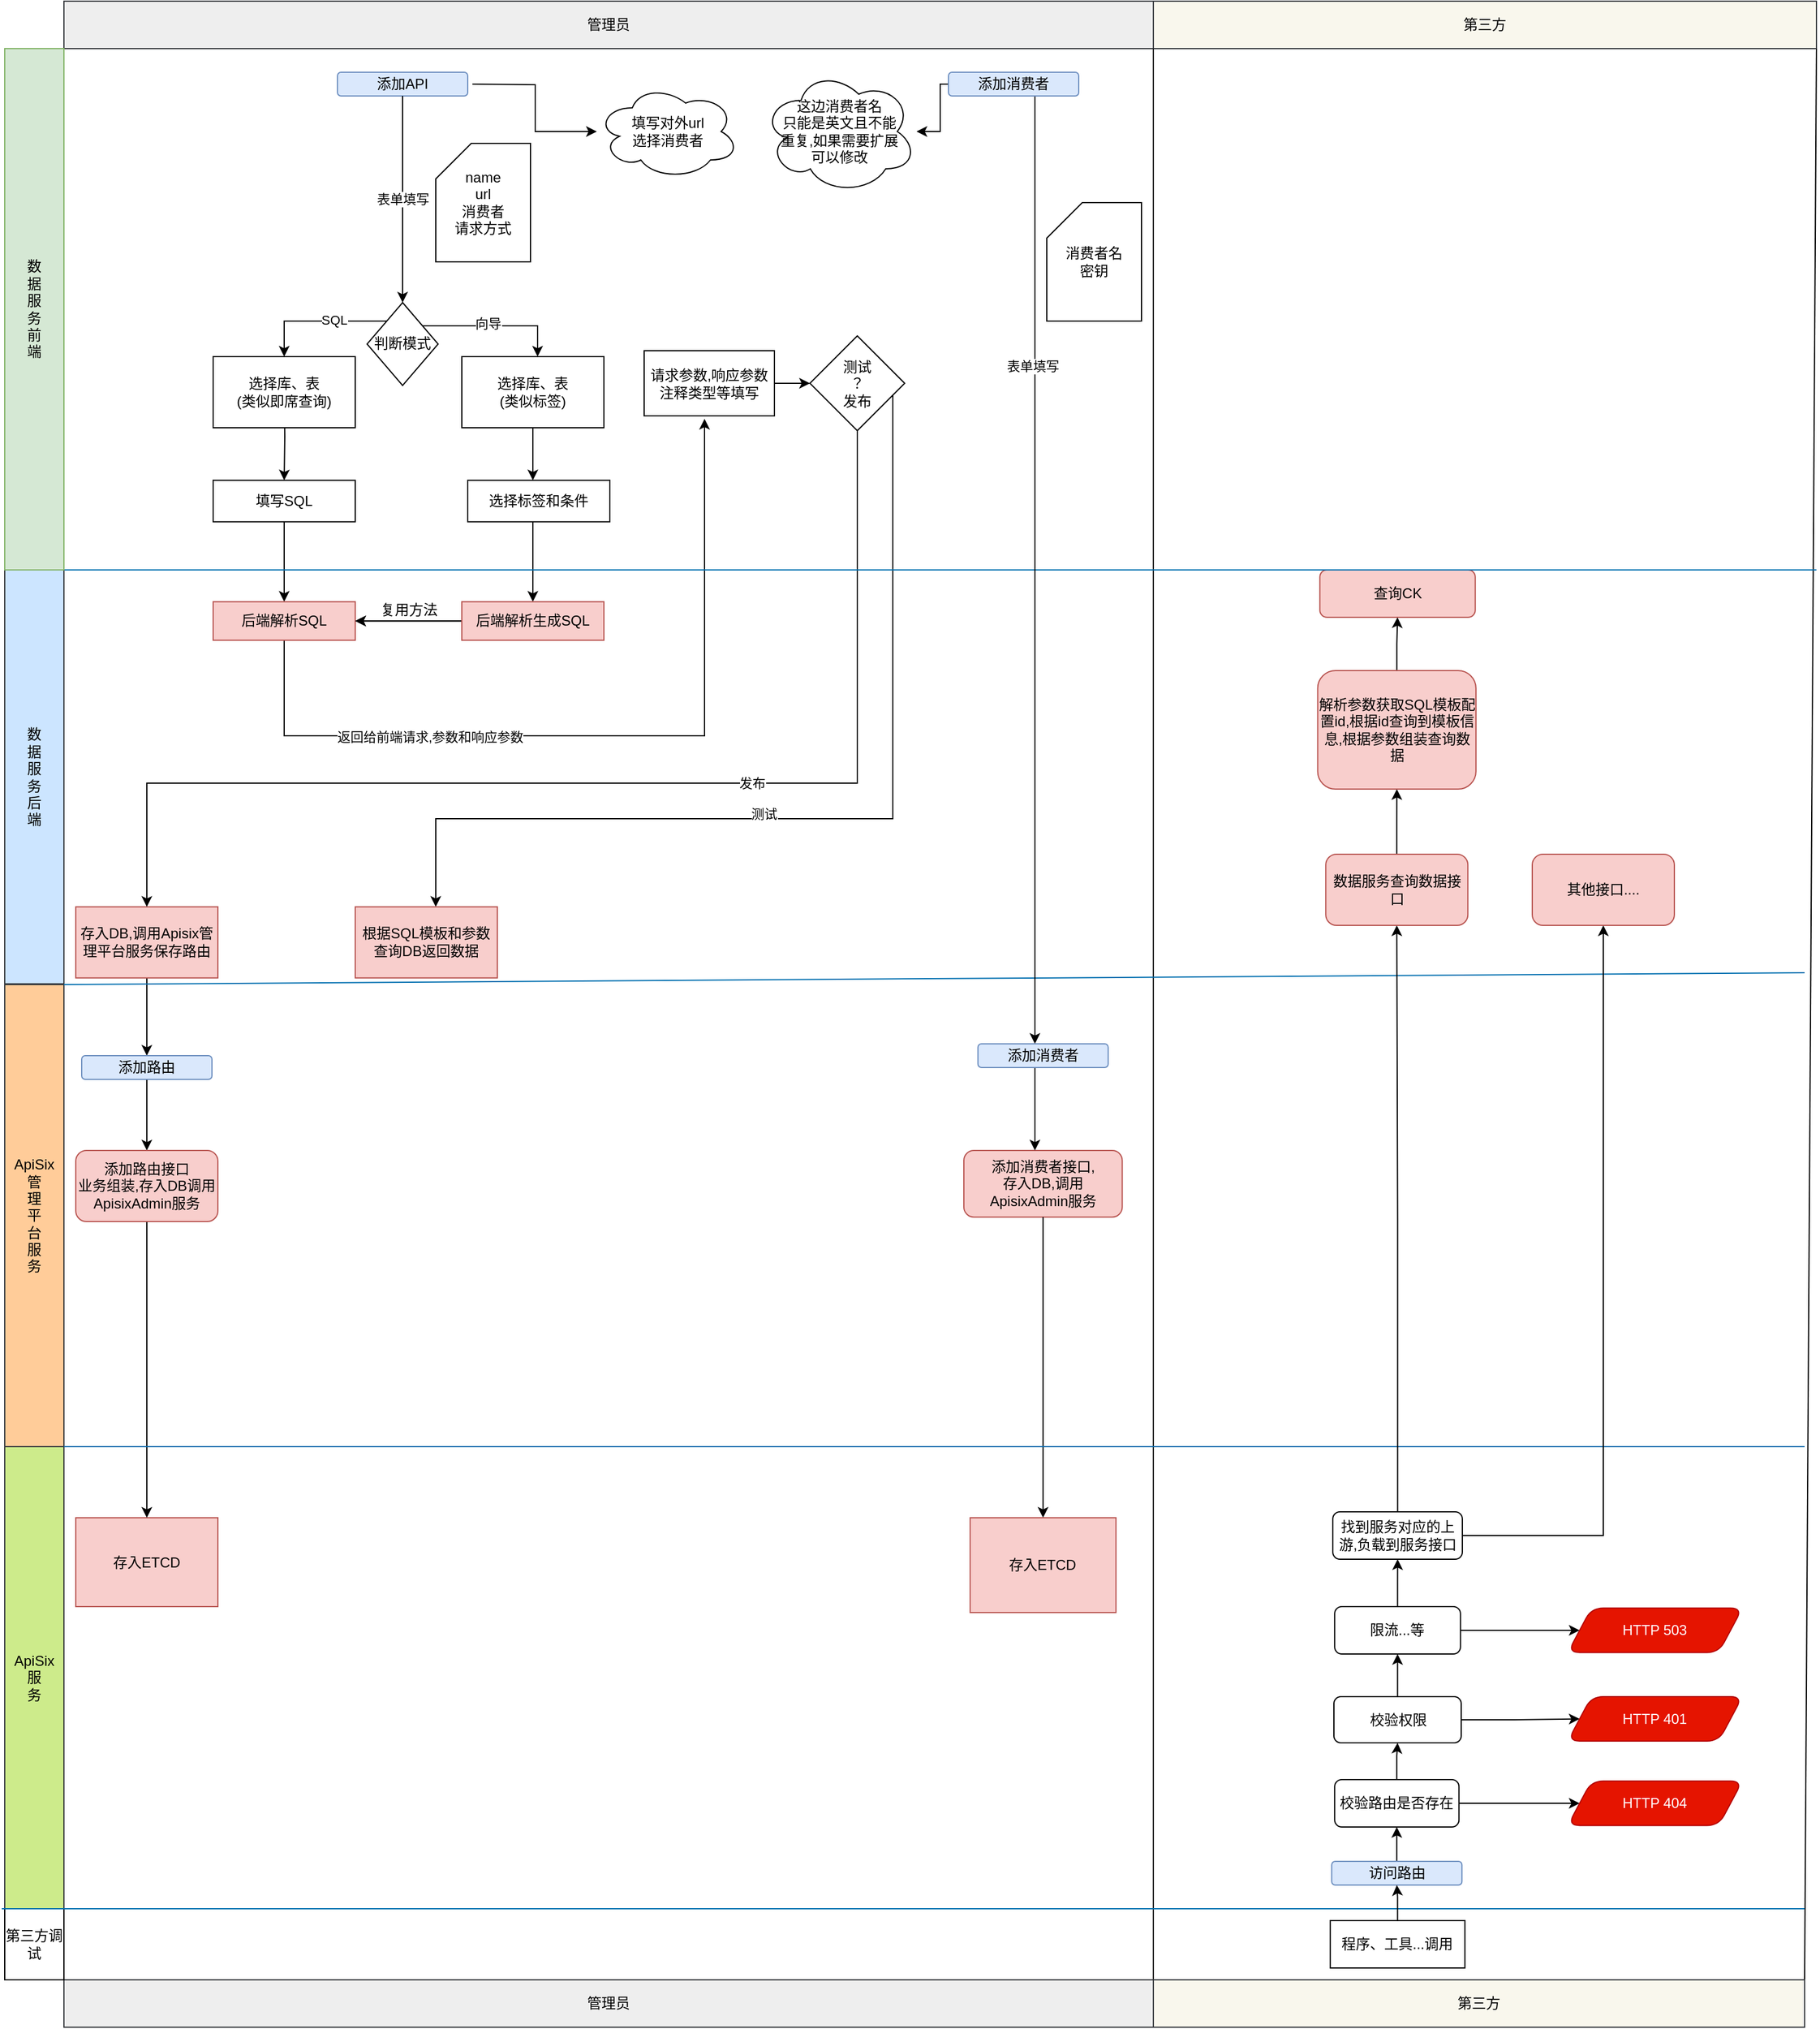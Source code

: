 <mxfile version="21.1.0" type="github">
  <diagram id="prtHgNgQTEPvFCAcTncT" name="Page-1">
    <mxGraphModel dx="1728" dy="630" grid="1" gridSize="10" guides="1" tooltips="1" connect="1" arrows="1" fold="1" page="1" pageScale="1" pageWidth="827" pageHeight="1169" math="0" shadow="0">
      <root>
        <mxCell id="0" />
        <mxCell id="1" parent="0" />
        <mxCell id="ZB7MQ0_9RwX-2OkOB3dx-78" value="" style="rounded=0;whiteSpace=wrap;html=1;" parent="1" vertex="1">
          <mxGeometry x="100" y="20" width="1480" height="40" as="geometry" />
        </mxCell>
        <mxCell id="ZB7MQ0_9RwX-2OkOB3dx-80" value="" style="rounded=0;whiteSpace=wrap;html=1;" parent="1" vertex="1">
          <mxGeometry x="50" y="60" width="50" height="1570" as="geometry" />
        </mxCell>
        <mxCell id="ZB7MQ0_9RwX-2OkOB3dx-87" value="数&lt;br&gt;据&lt;br&gt;服&lt;br&gt;务&lt;br&gt;后&lt;br&gt;端" style="rounded=0;whiteSpace=wrap;html=1;fillColor=#cce5ff;strokeColor=#36393d;" parent="1" vertex="1">
          <mxGeometry x="50" y="500" width="50" height="349.37" as="geometry" />
        </mxCell>
        <mxCell id="ZB7MQ0_9RwX-2OkOB3dx-88" value="ApiSix&lt;br&gt;管&lt;br&gt;理&lt;br&gt;平&lt;br&gt;台&lt;br&gt;服&lt;br&gt;务" style="rounded=0;whiteSpace=wrap;html=1;fillColor=#ffcc99;strokeColor=#36393d;" parent="1" vertex="1">
          <mxGeometry x="50" y="850" width="50" height="390" as="geometry" />
        </mxCell>
        <mxCell id="ZB7MQ0_9RwX-2OkOB3dx-89" value="ApiSix&lt;br&gt;服&lt;br&gt;务" style="rounded=0;whiteSpace=wrap;html=1;fillColor=#cdeb8b;strokeColor=#36393d;" parent="1" vertex="1">
          <mxGeometry x="50" y="1240" width="50" height="390" as="geometry" />
        </mxCell>
        <mxCell id="ZB7MQ0_9RwX-2OkOB3dx-130" value="" style="edgeStyle=orthogonalEdgeStyle;rounded=0;orthogonalLoop=1;jettySize=auto;html=1;" parent="1" target="ZB7MQ0_9RwX-2OkOB3dx-127" edge="1">
          <mxGeometry relative="1" as="geometry">
            <mxPoint x="445" y="90" as="sourcePoint" />
          </mxGeometry>
        </mxCell>
        <mxCell id="ZB7MQ0_9RwX-2OkOB3dx-109" value="" style="edgeStyle=orthogonalEdgeStyle;rounded=0;orthogonalLoop=1;jettySize=auto;html=1;exitX=1;exitY=0;exitDx=0;exitDy=0;" parent="1" source="ZB7MQ0_9RwX-2OkOB3dx-102" edge="1">
          <mxGeometry relative="1" as="geometry">
            <Array as="points">
              <mxPoint x="401" y="294" />
              <mxPoint x="500" y="294" />
            </Array>
            <mxPoint x="500" y="320" as="targetPoint" />
          </mxGeometry>
        </mxCell>
        <mxCell id="CbXir0T19oJh18a0q4G_-8" value="向导" style="edgeLabel;html=1;align=center;verticalAlign=middle;resizable=0;points=[];" vertex="1" connectable="0" parent="ZB7MQ0_9RwX-2OkOB3dx-109">
          <mxGeometry x="-0.077" y="1" relative="1" as="geometry">
            <mxPoint y="-1" as="offset" />
          </mxGeometry>
        </mxCell>
        <mxCell id="CbXir0T19oJh18a0q4G_-11" value="" style="edgeStyle=orthogonalEdgeStyle;rounded=0;orthogonalLoop=1;jettySize=auto;html=1;entryX=0.5;entryY=0;entryDx=0;entryDy=0;" edge="1" parent="1" source="ZB7MQ0_9RwX-2OkOB3dx-102" target="CbXir0T19oJh18a0q4G_-10">
          <mxGeometry relative="1" as="geometry">
            <mxPoint x="230" y="280" as="targetPoint" />
            <Array as="points">
              <mxPoint x="286" y="290" />
            </Array>
          </mxGeometry>
        </mxCell>
        <mxCell id="CbXir0T19oJh18a0q4G_-12" value="SQL" style="edgeLabel;html=1;align=center;verticalAlign=middle;resizable=0;points=[];" vertex="1" connectable="0" parent="CbXir0T19oJh18a0q4G_-11">
          <mxGeometry x="-0.233" y="-1" relative="1" as="geometry">
            <mxPoint as="offset" />
          </mxGeometry>
        </mxCell>
        <mxCell id="ZB7MQ0_9RwX-2OkOB3dx-102" value="&lt;font face=&quot;Comic Sans MS&quot;&gt;判断模式&lt;/font&gt;" style="rhombus;whiteSpace=wrap;html=1;rounded=0;" parent="1" vertex="1">
          <mxGeometry x="356" y="274.37" width="60" height="70" as="geometry" />
        </mxCell>
        <mxCell id="ZB7MQ0_9RwX-2OkOB3dx-132" value="" style="edgeStyle=orthogonalEdgeStyle;rounded=0;orthogonalLoop=1;jettySize=auto;html=1;" parent="1" target="ZB7MQ0_9RwX-2OkOB3dx-131" edge="1">
          <mxGeometry relative="1" as="geometry">
            <mxPoint x="286" y="349.37" as="sourcePoint" />
          </mxGeometry>
        </mxCell>
        <mxCell id="ZB7MQ0_9RwX-2OkOB3dx-134" value="" style="edgeStyle=orthogonalEdgeStyle;rounded=0;orthogonalLoop=1;jettySize=auto;html=1;exitX=0.5;exitY=1;exitDx=0;exitDy=0;" parent="1" source="CbXir0T19oJh18a0q4G_-13" edge="1">
          <mxGeometry relative="1" as="geometry">
            <mxPoint x="496" y="424.37" as="targetPoint" />
            <mxPoint x="496" y="390" as="sourcePoint" />
          </mxGeometry>
        </mxCell>
        <mxCell id="ZB7MQ0_9RwX-2OkOB3dx-127" value="填写对外url&lt;br&gt;选择消费者" style="ellipse;shape=cloud;whiteSpace=wrap;html=1;" parent="1" vertex="1">
          <mxGeometry x="550" y="90" width="120" height="80" as="geometry" />
        </mxCell>
        <mxCell id="ZB7MQ0_9RwX-2OkOB3dx-139" value="" style="edgeStyle=orthogonalEdgeStyle;rounded=0;orthogonalLoop=1;jettySize=auto;html=1;" parent="1" source="ZB7MQ0_9RwX-2OkOB3dx-131" target="ZB7MQ0_9RwX-2OkOB3dx-138" edge="1">
          <mxGeometry relative="1" as="geometry" />
        </mxCell>
        <mxCell id="ZB7MQ0_9RwX-2OkOB3dx-131" value="填写SQL" style="whiteSpace=wrap;html=1;rounded=0;" parent="1" vertex="1">
          <mxGeometry x="226" y="424.37" width="120" height="35" as="geometry" />
        </mxCell>
        <mxCell id="ZB7MQ0_9RwX-2OkOB3dx-141" value="" style="edgeStyle=orthogonalEdgeStyle;rounded=0;orthogonalLoop=1;jettySize=auto;html=1;" parent="1" edge="1">
          <mxGeometry relative="1" as="geometry">
            <mxPoint x="496" y="459.37" as="sourcePoint" />
            <mxPoint x="496" y="526.87" as="targetPoint" />
          </mxGeometry>
        </mxCell>
        <mxCell id="ZB7MQ0_9RwX-2OkOB3dx-133" value="选择标签和条件" style="whiteSpace=wrap;html=1;rounded=0;" parent="1" vertex="1">
          <mxGeometry x="441" y="424.37" width="120" height="35" as="geometry" />
        </mxCell>
        <mxCell id="ZB7MQ0_9RwX-2OkOB3dx-145" value="" style="edgeStyle=orthogonalEdgeStyle;rounded=0;orthogonalLoop=1;jettySize=auto;html=1;entryX=0.468;entryY=1.046;entryDx=0;entryDy=0;entryPerimeter=0;" parent="1" source="ZB7MQ0_9RwX-2OkOB3dx-138" target="CbXir0T19oJh18a0q4G_-18" edge="1">
          <mxGeometry relative="1" as="geometry">
            <mxPoint x="680" y="390" as="targetPoint" />
            <Array as="points">
              <mxPoint x="286" y="640" />
              <mxPoint x="641" y="640" />
              <mxPoint x="641" y="373" />
            </Array>
          </mxGeometry>
        </mxCell>
        <mxCell id="CbXir0T19oJh18a0q4G_-17" value="返回给前端请求,参数和响应参数" style="edgeLabel;html=1;align=center;verticalAlign=middle;resizable=0;points=[];" vertex="1" connectable="0" parent="ZB7MQ0_9RwX-2OkOB3dx-145">
          <mxGeometry x="-0.421" y="-1" relative="1" as="geometry">
            <mxPoint as="offset" />
          </mxGeometry>
        </mxCell>
        <mxCell id="ZB7MQ0_9RwX-2OkOB3dx-138" value="后端解析SQL" style="whiteSpace=wrap;html=1;rounded=0;fillColor=#f8cecc;strokeColor=#b85450;" parent="1" vertex="1">
          <mxGeometry x="226" y="526.87" width="120" height="32.5" as="geometry" />
        </mxCell>
        <mxCell id="ZB7MQ0_9RwX-2OkOB3dx-146" value="" style="edgeStyle=orthogonalEdgeStyle;rounded=0;orthogonalLoop=1;jettySize=auto;html=1;" parent="1" source="ZB7MQ0_9RwX-2OkOB3dx-140" target="ZB7MQ0_9RwX-2OkOB3dx-138" edge="1">
          <mxGeometry relative="1" as="geometry" />
        </mxCell>
        <mxCell id="ZB7MQ0_9RwX-2OkOB3dx-147" value="" style="edgeStyle=orthogonalEdgeStyle;rounded=0;orthogonalLoop=1;jettySize=auto;html=1;" parent="1" source="ZB7MQ0_9RwX-2OkOB3dx-140" target="ZB7MQ0_9RwX-2OkOB3dx-138" edge="1">
          <mxGeometry relative="1" as="geometry" />
        </mxCell>
        <mxCell id="ZB7MQ0_9RwX-2OkOB3dx-140" value="后端解析生成SQL" style="whiteSpace=wrap;html=1;rounded=0;fillColor=#f8cecc;strokeColor=#b85450;" parent="1" vertex="1">
          <mxGeometry x="436" y="526.87" width="120" height="32.5" as="geometry" />
        </mxCell>
        <mxCell id="ZB7MQ0_9RwX-2OkOB3dx-143" value="添加API" style="rounded=1;whiteSpace=wrap;html=1;fillColor=#dae8fc;strokeColor=#6c8ebf;gradientColor=none;glass=0;shadow=0;" parent="1" vertex="1">
          <mxGeometry x="331" y="80" width="110" height="20" as="geometry" />
        </mxCell>
        <mxCell id="ZB7MQ0_9RwX-2OkOB3dx-148" value="复用方法" style="text;html=1;align=center;verticalAlign=middle;resizable=0;points=[];autosize=1;strokeColor=none;fillColor=none;" parent="1" vertex="1">
          <mxGeometry x="356" y="519.37" width="70" height="30" as="geometry" />
        </mxCell>
        <mxCell id="ZB7MQ0_9RwX-2OkOB3dx-193" value="" style="edgeStyle=orthogonalEdgeStyle;rounded=0;orthogonalLoop=1;jettySize=auto;html=1;" parent="1" source="ZB7MQ0_9RwX-2OkOB3dx-149" target="ZB7MQ0_9RwX-2OkOB3dx-192" edge="1">
          <mxGeometry relative="1" as="geometry" />
        </mxCell>
        <mxCell id="ZB7MQ0_9RwX-2OkOB3dx-149" value="存入DB,调用Apisix管理平台&lt;span style=&quot;border-color: var(--border-color); text-align: left; background-color: initial;&quot; class=&quot;custom-cursor-default-hover&quot;&gt;服务保存路由&lt;/span&gt;" style="whiteSpace=wrap;html=1;rounded=0;fillColor=#f8cecc;strokeColor=#b85450;" parent="1" vertex="1">
          <mxGeometry x="110" y="784.37" width="120" height="60" as="geometry" />
        </mxCell>
        <mxCell id="ZB7MQ0_9RwX-2OkOB3dx-152" value="存入ETCD" style="whiteSpace=wrap;html=1;rounded=0;fillColor=#f8cecc;strokeColor=#b85450;" parent="1" vertex="1">
          <mxGeometry x="110" y="1300" width="120" height="75" as="geometry" />
        </mxCell>
        <mxCell id="ZB7MQ0_9RwX-2OkOB3dx-159" value="" style="edgeStyle=orthogonalEdgeStyle;rounded=0;orthogonalLoop=1;jettySize=auto;html=1;entryX=0.5;entryY=0;entryDx=0;entryDy=0;exitX=0.5;exitY=1;exitDx=0;exitDy=0;" parent="1" source="CbXir0T19oJh18a0q4G_-23" target="ZB7MQ0_9RwX-2OkOB3dx-149" edge="1">
          <mxGeometry relative="1" as="geometry">
            <mxPoint x="286" y="874.37" as="targetPoint" />
            <mxPoint x="900" y="390" as="sourcePoint" />
            <Array as="points">
              <mxPoint x="770" y="680" />
              <mxPoint x="170" y="680" />
            </Array>
          </mxGeometry>
        </mxCell>
        <mxCell id="ZB7MQ0_9RwX-2OkOB3dx-168" value="发布" style="edgeLabel;html=1;align=center;verticalAlign=middle;resizable=0;points=[];" parent="ZB7MQ0_9RwX-2OkOB3dx-159" vertex="1" connectable="0">
          <mxGeometry x="-0.228" relative="1" as="geometry">
            <mxPoint as="offset" />
          </mxGeometry>
        </mxCell>
        <mxCell id="ZB7MQ0_9RwX-2OkOB3dx-167" value="" style="edgeStyle=orthogonalEdgeStyle;rounded=0;orthogonalLoop=1;jettySize=auto;html=1;entryX=0.5;entryY=0;entryDx=0;entryDy=0;exitX=1;exitY=0.5;exitDx=0;exitDy=0;" parent="1" source="CbXir0T19oJh18a0q4G_-23" edge="1">
          <mxGeometry relative="1" as="geometry">
            <mxPoint x="414" y="784.37" as="targetPoint" />
            <mxPoint x="960" y="680" as="sourcePoint" />
            <Array as="points">
              <mxPoint x="800" y="343" />
              <mxPoint x="800" y="710" />
              <mxPoint x="414" y="710" />
            </Array>
          </mxGeometry>
        </mxCell>
        <mxCell id="CbXir0T19oJh18a0q4G_-32" value="测试" style="edgeLabel;html=1;align=center;verticalAlign=middle;resizable=0;points=[];" vertex="1" connectable="0" parent="ZB7MQ0_9RwX-2OkOB3dx-167">
          <mxGeometry x="0.164" y="-4" relative="1" as="geometry">
            <mxPoint x="1" as="offset" />
          </mxGeometry>
        </mxCell>
        <mxCell id="ZB7MQ0_9RwX-2OkOB3dx-172" style="edgeStyle=orthogonalEdgeStyle;rounded=0;orthogonalLoop=1;jettySize=auto;html=1;exitX=0.5;exitY=1;exitDx=0;exitDy=0;" parent="1" edge="1">
          <mxGeometry relative="1" as="geometry">
            <mxPoint x="926.88" y="886.25" as="sourcePoint" />
            <mxPoint x="926.88" y="886.25" as="targetPoint" />
          </mxGeometry>
        </mxCell>
        <mxCell id="ZB7MQ0_9RwX-2OkOB3dx-173" value="添加消费者接口,&lt;br&gt;存入DB,调用&lt;br style=&quot;border-color: var(--border-color);&quot;&gt;ApisixAdmin服务" style="whiteSpace=wrap;html=1;rounded=1;glass=0;shadow=0;fillColor=#f8cecc;strokeColor=#b85450;" parent="1" vertex="1">
          <mxGeometry x="859.99" y="990" width="133.75" height="56.25" as="geometry" />
        </mxCell>
        <mxCell id="ZB7MQ0_9RwX-2OkOB3dx-208" value="" style="edgeStyle=orthogonalEdgeStyle;rounded=0;orthogonalLoop=1;jettySize=auto;html=1;entryX=0.5;entryY=0;entryDx=0;entryDy=0;exitX=0.5;exitY=1;exitDx=0;exitDy=0;" parent="1" source="ZB7MQ0_9RwX-2OkOB3dx-173" target="ZB7MQ0_9RwX-2OkOB3dx-206" edge="1">
          <mxGeometry relative="1" as="geometry">
            <mxPoint x="926.875" y="1250.62" as="targetPoint" />
            <mxPoint x="926.865" y="1169.25" as="sourcePoint" />
          </mxGeometry>
        </mxCell>
        <mxCell id="ZB7MQ0_9RwX-2OkOB3dx-177" value="这边消费者名&lt;br&gt;只能是英文且不能&lt;br&gt;重复,如果需要扩展&lt;br&gt;可以修改" style="ellipse;shape=cloud;whiteSpace=wrap;html=1;rounded=1;glass=0;shadow=0;" parent="1" vertex="1">
          <mxGeometry x="690" y="77.5" width="130" height="105" as="geometry" />
        </mxCell>
        <mxCell id="ZB7MQ0_9RwX-2OkOB3dx-190" value="表单填写" style="edgeStyle=orthogonalEdgeStyle;rounded=0;orthogonalLoop=1;jettySize=auto;html=1;exitX=0.5;exitY=1;exitDx=0;exitDy=0;" parent="1" source="ZB7MQ0_9RwX-2OkOB3dx-143" target="ZB7MQ0_9RwX-2OkOB3dx-102" edge="1">
          <mxGeometry x="-0.002" relative="1" as="geometry">
            <mxPoint x="386" y="220" as="sourcePoint" />
            <Array as="points">
              <mxPoint x="386" y="190" />
              <mxPoint x="386" y="190" />
            </Array>
            <mxPoint as="offset" />
          </mxGeometry>
        </mxCell>
        <mxCell id="ZB7MQ0_9RwX-2OkOB3dx-196" value="" style="edgeStyle=orthogonalEdgeStyle;rounded=0;orthogonalLoop=1;jettySize=auto;html=1;" parent="1" source="ZB7MQ0_9RwX-2OkOB3dx-192" target="ZB7MQ0_9RwX-2OkOB3dx-195" edge="1">
          <mxGeometry relative="1" as="geometry" />
        </mxCell>
        <mxCell id="ZB7MQ0_9RwX-2OkOB3dx-192" value="添加路由" style="rounded=1;whiteSpace=wrap;html=1;fillColor=#dae8fc;strokeColor=#6c8ebf;gradientColor=none;glass=0;shadow=0;" parent="1" vertex="1">
          <mxGeometry x="115" y="910" width="110" height="20" as="geometry" />
        </mxCell>
        <mxCell id="ZB7MQ0_9RwX-2OkOB3dx-199" value="" style="edgeStyle=orthogonalEdgeStyle;rounded=0;orthogonalLoop=1;jettySize=auto;html=1;entryX=0.5;entryY=0;entryDx=0;entryDy=0;" parent="1" source="ZB7MQ0_9RwX-2OkOB3dx-195" target="ZB7MQ0_9RwX-2OkOB3dx-152" edge="1">
          <mxGeometry relative="1" as="geometry">
            <mxPoint x="170" y="1120" as="targetPoint" />
          </mxGeometry>
        </mxCell>
        <mxCell id="ZB7MQ0_9RwX-2OkOB3dx-195" value="添加路由接口&lt;br style=&quot;border-color: var(--border-color);&quot;&gt;业务组装,存入DB调用&lt;br style=&quot;border-color: var(--border-color);&quot;&gt;ApisixAdmin服务" style="whiteSpace=wrap;html=1;rounded=1;glass=0;shadow=0;fillColor=#f8cecc;strokeColor=#b85450;" parent="1" vertex="1">
          <mxGeometry x="110" y="990" width="120" height="60" as="geometry" />
        </mxCell>
        <mxCell id="ZB7MQ0_9RwX-2OkOB3dx-202" value="管理员" style="rounded=0;whiteSpace=wrap;html=1;fillColor=#eeeeee;strokeColor=#36393d;" parent="1" vertex="1">
          <mxGeometry x="100" y="20" width="920" height="40" as="geometry" />
        </mxCell>
        <mxCell id="ZB7MQ0_9RwX-2OkOB3dx-204" value="第三方" style="rounded=0;whiteSpace=wrap;html=1;fillColor=#f9f7ed;strokeColor=#36393d;" parent="1" vertex="1">
          <mxGeometry x="1020" y="20" width="560" height="40" as="geometry" />
        </mxCell>
        <mxCell id="ZB7MQ0_9RwX-2OkOB3dx-206" value="存入ETCD" style="whiteSpace=wrap;html=1;rounded=0;fillColor=#f8cecc;strokeColor=#b85450;" parent="1" vertex="1">
          <mxGeometry x="865.3" y="1300" width="123.13" height="80" as="geometry" />
        </mxCell>
        <mxCell id="ZB7MQ0_9RwX-2OkOB3dx-211" value="" style="endArrow=none;html=1;rounded=0;exitX=0;exitY=0;exitDx=0;exitDy=0;" parent="1" source="CbXir0T19oJh18a0q4G_-51" edge="1">
          <mxGeometry width="50" height="50" relative="1" as="geometry">
            <mxPoint x="1020" y="1630" as="sourcePoint" />
            <mxPoint x="1020" y="60" as="targetPoint" />
          </mxGeometry>
        </mxCell>
        <mxCell id="ZB7MQ0_9RwX-2OkOB3dx-213" value="" style="endArrow=none;html=1;rounded=0;fillColor=#1ba1e2;strokeColor=#006EAF;" parent="1" edge="1">
          <mxGeometry width="50" height="50" relative="1" as="geometry">
            <mxPoint x="100" y="1240" as="sourcePoint" />
            <mxPoint x="1570" y="1240" as="targetPoint" />
          </mxGeometry>
        </mxCell>
        <mxCell id="ZB7MQ0_9RwX-2OkOB3dx-214" value="" style="endArrow=none;html=1;rounded=0;fillColor=#1ba1e2;strokeColor=#006EAF;" parent="1" edge="1">
          <mxGeometry width="50" height="50" relative="1" as="geometry">
            <mxPoint x="100" y="850" as="sourcePoint" />
            <mxPoint x="1570" y="840" as="targetPoint" />
          </mxGeometry>
        </mxCell>
        <mxCell id="ZB7MQ0_9RwX-2OkOB3dx-217" value="" style="rounded=0;whiteSpace=wrap;html=1;" parent="1" vertex="1">
          <mxGeometry x="100" y="1690" width="1470" height="40" as="geometry" />
        </mxCell>
        <mxCell id="ZB7MQ0_9RwX-2OkOB3dx-224" value="" style="edgeStyle=orthogonalEdgeStyle;rounded=0;orthogonalLoop=1;jettySize=auto;html=1;" parent="1" source="ZB7MQ0_9RwX-2OkOB3dx-222" target="ZB7MQ0_9RwX-2OkOB3dx-223" edge="1">
          <mxGeometry relative="1" as="geometry" />
        </mxCell>
        <mxCell id="ZB7MQ0_9RwX-2OkOB3dx-222" value="访问路由" style="rounded=1;whiteSpace=wrap;html=1;fillColor=#dae8fc;strokeColor=#6c8ebf;gradientColor=none;glass=0;shadow=0;" parent="1" vertex="1">
          <mxGeometry x="1170.63" y="1590" width="110" height="20" as="geometry" />
        </mxCell>
        <mxCell id="ZB7MQ0_9RwX-2OkOB3dx-226" value="" style="edgeStyle=orthogonalEdgeStyle;rounded=0;orthogonalLoop=1;jettySize=auto;html=1;" parent="1" source="ZB7MQ0_9RwX-2OkOB3dx-223" target="ZB7MQ0_9RwX-2OkOB3dx-225" edge="1">
          <mxGeometry relative="1" as="geometry" />
        </mxCell>
        <mxCell id="ZB7MQ0_9RwX-2OkOB3dx-252" value="" style="edgeStyle=orthogonalEdgeStyle;rounded=0;orthogonalLoop=1;jettySize=auto;html=1;" parent="1" source="ZB7MQ0_9RwX-2OkOB3dx-223" target="ZB7MQ0_9RwX-2OkOB3dx-251" edge="1">
          <mxGeometry relative="1" as="geometry" />
        </mxCell>
        <mxCell id="ZB7MQ0_9RwX-2OkOB3dx-223" value="校验路由是否存在" style="whiteSpace=wrap;html=1;rounded=1;glass=0;shadow=0;" parent="1" vertex="1">
          <mxGeometry x="1173.13" y="1521" width="105" height="40" as="geometry" />
        </mxCell>
        <mxCell id="ZB7MQ0_9RwX-2OkOB3dx-228" value="" style="edgeStyle=orthogonalEdgeStyle;rounded=0;orthogonalLoop=1;jettySize=auto;html=1;" parent="1" source="ZB7MQ0_9RwX-2OkOB3dx-225" target="ZB7MQ0_9RwX-2OkOB3dx-227" edge="1">
          <mxGeometry relative="1" as="geometry" />
        </mxCell>
        <mxCell id="ZB7MQ0_9RwX-2OkOB3dx-250" value="" style="edgeStyle=orthogonalEdgeStyle;rounded=0;orthogonalLoop=1;jettySize=auto;html=1;" parent="1" source="ZB7MQ0_9RwX-2OkOB3dx-225" target="ZB7MQ0_9RwX-2OkOB3dx-249" edge="1">
          <mxGeometry relative="1" as="geometry" />
        </mxCell>
        <mxCell id="ZB7MQ0_9RwX-2OkOB3dx-225" value="校验权限" style="whiteSpace=wrap;html=1;rounded=1;glass=0;shadow=0;" parent="1" vertex="1">
          <mxGeometry x="1172.5" y="1451" width="107.5" height="39" as="geometry" />
        </mxCell>
        <mxCell id="ZB7MQ0_9RwX-2OkOB3dx-230" value="" style="edgeStyle=orthogonalEdgeStyle;rounded=0;orthogonalLoop=1;jettySize=auto;html=1;" parent="1" source="ZB7MQ0_9RwX-2OkOB3dx-227" target="ZB7MQ0_9RwX-2OkOB3dx-229" edge="1">
          <mxGeometry relative="1" as="geometry" />
        </mxCell>
        <mxCell id="ZB7MQ0_9RwX-2OkOB3dx-248" value="" style="edgeStyle=orthogonalEdgeStyle;rounded=0;orthogonalLoop=1;jettySize=auto;html=1;" parent="1" source="ZB7MQ0_9RwX-2OkOB3dx-227" target="ZB7MQ0_9RwX-2OkOB3dx-247" edge="1">
          <mxGeometry relative="1" as="geometry" />
        </mxCell>
        <mxCell id="ZB7MQ0_9RwX-2OkOB3dx-227" value="限流...等" style="whiteSpace=wrap;html=1;rounded=1;glass=0;shadow=0;" parent="1" vertex="1">
          <mxGeometry x="1173.13" y="1375" width="106.25" height="40" as="geometry" />
        </mxCell>
        <mxCell id="ZB7MQ0_9RwX-2OkOB3dx-234" value="" style="edgeStyle=orthogonalEdgeStyle;rounded=0;orthogonalLoop=1;jettySize=auto;html=1;" parent="1" source="ZB7MQ0_9RwX-2OkOB3dx-229" target="ZB7MQ0_9RwX-2OkOB3dx-233" edge="1">
          <mxGeometry relative="1" as="geometry" />
        </mxCell>
        <mxCell id="ZB7MQ0_9RwX-2OkOB3dx-239" value="" style="edgeStyle=orthogonalEdgeStyle;rounded=0;orthogonalLoop=1;jettySize=auto;html=1;entryX=0.5;entryY=1;entryDx=0;entryDy=0;" parent="1" source="ZB7MQ0_9RwX-2OkOB3dx-229" target="ZB7MQ0_9RwX-2OkOB3dx-237" edge="1">
          <mxGeometry relative="1" as="geometry">
            <mxPoint x="1370.03" y="1229" as="targetPoint" />
          </mxGeometry>
        </mxCell>
        <mxCell id="ZB7MQ0_9RwX-2OkOB3dx-229" value="找到服务对应的上游,负载到服务接口" style="whiteSpace=wrap;html=1;rounded=1;glass=0;shadow=0;" parent="1" vertex="1">
          <mxGeometry x="1171.57" y="1295" width="109.38" height="40" as="geometry" />
        </mxCell>
        <mxCell id="ZB7MQ0_9RwX-2OkOB3dx-236" value="" style="edgeStyle=orthogonalEdgeStyle;rounded=0;orthogonalLoop=1;jettySize=auto;html=1;" parent="1" source="ZB7MQ0_9RwX-2OkOB3dx-233" target="ZB7MQ0_9RwX-2OkOB3dx-235" edge="1">
          <mxGeometry relative="1" as="geometry" />
        </mxCell>
        <mxCell id="ZB7MQ0_9RwX-2OkOB3dx-233" value="数据服务查询数据接口" style="whiteSpace=wrap;html=1;rounded=1;glass=0;shadow=0;fillColor=#f8cecc;strokeColor=#b85450;" parent="1" vertex="1">
          <mxGeometry x="1165.625" y="740" width="120" height="60" as="geometry" />
        </mxCell>
        <mxCell id="ZB7MQ0_9RwX-2OkOB3dx-241" value="" style="edgeStyle=orthogonalEdgeStyle;rounded=0;orthogonalLoop=1;jettySize=auto;html=1;" parent="1" source="ZB7MQ0_9RwX-2OkOB3dx-235" target="ZB7MQ0_9RwX-2OkOB3dx-240" edge="1">
          <mxGeometry relative="1" as="geometry" />
        </mxCell>
        <mxCell id="ZB7MQ0_9RwX-2OkOB3dx-235" value="解析参数获取SQL模板配置id,根据id查询到模板信息,根据参数组装查询数据" style="whiteSpace=wrap;html=1;rounded=1;glass=0;shadow=0;fillColor=#f8cecc;strokeColor=#b85450;" parent="1" vertex="1">
          <mxGeometry x="1158.79" y="585" width="133.66" height="100" as="geometry" />
        </mxCell>
        <mxCell id="ZB7MQ0_9RwX-2OkOB3dx-237" value="其他接口...." style="whiteSpace=wrap;html=1;rounded=1;glass=0;shadow=0;fillColor=#f8cecc;strokeColor=#b85450;" parent="1" vertex="1">
          <mxGeometry x="1340.005" y="740" width="120" height="60" as="geometry" />
        </mxCell>
        <mxCell id="ZB7MQ0_9RwX-2OkOB3dx-240" value="查询CK" style="whiteSpace=wrap;html=1;rounded=1;glass=0;shadow=0;fillColor=#f8cecc;strokeColor=#b85450;" parent="1" vertex="1">
          <mxGeometry x="1160.64" y="500" width="131.21" height="40" as="geometry" />
        </mxCell>
        <mxCell id="ZB7MQ0_9RwX-2OkOB3dx-242" value="" style="endArrow=none;html=1;rounded=0;exitX=1;exitY=0;exitDx=0;exitDy=0;" parent="1" source="CbXir0T19oJh18a0q4G_-51" edge="1">
          <mxGeometry width="50" height="50" relative="1" as="geometry">
            <mxPoint x="1570" y="1680" as="sourcePoint" />
            <mxPoint x="1580" y="60" as="targetPoint" />
          </mxGeometry>
        </mxCell>
        <mxCell id="ZB7MQ0_9RwX-2OkOB3dx-247" value="HTTP 503" style="shape=parallelogram;perimeter=parallelogramPerimeter;whiteSpace=wrap;html=1;fixedSize=1;rounded=1;glass=0;shadow=0;fillColor=#e51400;fontColor=#ffffff;strokeColor=#B20000;" parent="1" vertex="1">
          <mxGeometry x="1370" y="1376.25" width="147.49" height="37.5" as="geometry" />
        </mxCell>
        <mxCell id="ZB7MQ0_9RwX-2OkOB3dx-249" value="HTTP 401" style="shape=parallelogram;perimeter=parallelogramPerimeter;whiteSpace=wrap;html=1;fixedSize=1;rounded=1;glass=0;shadow=0;fillColor=#e51400;fontColor=#ffffff;strokeColor=#B20000;" parent="1" vertex="1">
          <mxGeometry x="1370" y="1451" width="147.49" height="37.5" as="geometry" />
        </mxCell>
        <mxCell id="ZB7MQ0_9RwX-2OkOB3dx-251" value="HTTP 404" style="shape=parallelogram;perimeter=parallelogramPerimeter;whiteSpace=wrap;html=1;fixedSize=1;rounded=1;glass=0;shadow=0;fillColor=#e51400;fontColor=#ffffff;strokeColor=#B20000;" parent="1" vertex="1">
          <mxGeometry x="1370" y="1522.25" width="147.49" height="37.5" as="geometry" />
        </mxCell>
        <mxCell id="CbXir0T19oJh18a0q4G_-4" value="" style="endArrow=none;html=1;rounded=0;fillColor=#1ba1e2;strokeColor=#006EAF;" edge="1" parent="1">
          <mxGeometry width="50" height="50" relative="1" as="geometry">
            <mxPoint x="100" y="500" as="sourcePoint" />
            <mxPoint x="1580" y="500" as="targetPoint" />
          </mxGeometry>
        </mxCell>
        <mxCell id="CbXir0T19oJh18a0q4G_-6" value="数&lt;br&gt;据&lt;br&gt;服&lt;br&gt;务&lt;br&gt;前&lt;br&gt;端" style="rounded=0;whiteSpace=wrap;html=1;fillColor=#d5e8d4;strokeColor=#82b366;" vertex="1" parent="1">
          <mxGeometry x="50" y="60" width="50" height="440" as="geometry" />
        </mxCell>
        <mxCell id="CbXir0T19oJh18a0q4G_-10" value="选择库、表&lt;br&gt;(类似即席查询)" style="whiteSpace=wrap;html=1;rounded=0;" vertex="1" parent="1">
          <mxGeometry x="226" y="320" width="120" height="60" as="geometry" />
        </mxCell>
        <mxCell id="CbXir0T19oJh18a0q4G_-13" value="选择库、表&lt;br&gt;(类似标签)" style="whiteSpace=wrap;html=1;rounded=0;" vertex="1" parent="1">
          <mxGeometry x="436" y="320" width="120" height="60" as="geometry" />
        </mxCell>
        <mxCell id="CbXir0T19oJh18a0q4G_-16" value="name&lt;br style=&quot;border-color: var(--border-color);&quot;&gt;url&lt;br style=&quot;border-color: var(--border-color);&quot;&gt;消费者&lt;br style=&quot;border-color: var(--border-color);&quot;&gt;请求方式" style="shape=card;whiteSpace=wrap;html=1;" vertex="1" parent="1">
          <mxGeometry x="414" y="140" width="80" height="100" as="geometry" />
        </mxCell>
        <mxCell id="CbXir0T19oJh18a0q4G_-24" value="" style="edgeStyle=orthogonalEdgeStyle;rounded=0;orthogonalLoop=1;jettySize=auto;html=1;" edge="1" parent="1" source="CbXir0T19oJh18a0q4G_-18" target="CbXir0T19oJh18a0q4G_-23">
          <mxGeometry relative="1" as="geometry" />
        </mxCell>
        <mxCell id="CbXir0T19oJh18a0q4G_-18" value="请求参数,响应参数&lt;br&gt;注释类型等填写" style="rounded=0;whiteSpace=wrap;html=1;" vertex="1" parent="1">
          <mxGeometry x="590" y="315" width="110" height="55" as="geometry" />
        </mxCell>
        <mxCell id="CbXir0T19oJh18a0q4G_-23" value="测试&lt;br&gt;？&lt;br&gt;发布" style="rhombus;whiteSpace=wrap;html=1;rounded=0;" vertex="1" parent="1">
          <mxGeometry x="730" y="302.5" width="80" height="80" as="geometry" />
        </mxCell>
        <mxCell id="CbXir0T19oJh18a0q4G_-25" value="根据SQL模板和参数&lt;br&gt;查询DB返回数据" style="whiteSpace=wrap;html=1;rounded=0;fillColor=#f8cecc;strokeColor=#b85450;" vertex="1" parent="1">
          <mxGeometry x="346" y="784.37" width="120" height="60" as="geometry" />
        </mxCell>
        <mxCell id="CbXir0T19oJh18a0q4G_-39" value="" style="edgeStyle=orthogonalEdgeStyle;rounded=0;orthogonalLoop=1;jettySize=auto;html=1;" edge="1" parent="1" source="CbXir0T19oJh18a0q4G_-34" target="CbXir0T19oJh18a0q4G_-47">
          <mxGeometry relative="1" as="geometry">
            <mxPoint x="900" y="270" as="targetPoint" />
            <Array as="points">
              <mxPoint x="920" y="670" />
              <mxPoint x="920" y="670" />
            </Array>
          </mxGeometry>
        </mxCell>
        <mxCell id="CbXir0T19oJh18a0q4G_-49" value="表单填写" style="edgeLabel;html=1;align=center;verticalAlign=middle;resizable=0;points=[];" vertex="1" connectable="0" parent="CbXir0T19oJh18a0q4G_-39">
          <mxGeometry x="-0.43" y="-2" relative="1" as="geometry">
            <mxPoint as="offset" />
          </mxGeometry>
        </mxCell>
        <mxCell id="CbXir0T19oJh18a0q4G_-44" value="" style="edgeStyle=orthogonalEdgeStyle;rounded=0;orthogonalLoop=1;jettySize=auto;html=1;" edge="1" parent="1" source="CbXir0T19oJh18a0q4G_-34" target="ZB7MQ0_9RwX-2OkOB3dx-177">
          <mxGeometry relative="1" as="geometry">
            <mxPoint x="902" y="160" as="targetPoint" />
            <Array as="points">
              <mxPoint x="840" y="90" />
              <mxPoint x="840" y="130" />
            </Array>
          </mxGeometry>
        </mxCell>
        <mxCell id="CbXir0T19oJh18a0q4G_-34" value="添加消费者" style="rounded=1;whiteSpace=wrap;html=1;fillColor=#dae8fc;strokeColor=#6c8ebf;gradientColor=none;glass=0;shadow=0;" vertex="1" parent="1">
          <mxGeometry x="847" y="80" width="110" height="20" as="geometry" />
        </mxCell>
        <mxCell id="CbXir0T19oJh18a0q4G_-45" value="消费者名&lt;br style=&quot;border-color: var(--border-color);&quot;&gt;密钥" style="shape=card;whiteSpace=wrap;html=1;" vertex="1" parent="1">
          <mxGeometry x="930" y="190" width="80" height="100" as="geometry" />
        </mxCell>
        <mxCell id="CbXir0T19oJh18a0q4G_-48" value="" style="edgeStyle=orthogonalEdgeStyle;rounded=0;orthogonalLoop=1;jettySize=auto;html=1;" edge="1" parent="1" source="CbXir0T19oJh18a0q4G_-47" target="ZB7MQ0_9RwX-2OkOB3dx-173">
          <mxGeometry relative="1" as="geometry">
            <Array as="points">
              <mxPoint x="920" y="940" />
              <mxPoint x="920" y="940" />
            </Array>
          </mxGeometry>
        </mxCell>
        <mxCell id="CbXir0T19oJh18a0q4G_-47" value="添加消费者" style="rounded=1;whiteSpace=wrap;html=1;fillColor=#dae8fc;strokeColor=#6c8ebf;gradientColor=none;glass=0;shadow=0;" vertex="1" parent="1">
          <mxGeometry x="871.87" y="900" width="110" height="20" as="geometry" />
        </mxCell>
        <mxCell id="CbXir0T19oJh18a0q4G_-50" value="管理员" style="rounded=0;whiteSpace=wrap;html=1;fillColor=#eeeeee;strokeColor=#36393d;" vertex="1" parent="1">
          <mxGeometry x="100" y="1690" width="920" height="40" as="geometry" />
        </mxCell>
        <mxCell id="CbXir0T19oJh18a0q4G_-51" value="第三方" style="rounded=0;whiteSpace=wrap;html=1;fillColor=#f9f7ed;strokeColor=#36393d;" vertex="1" parent="1">
          <mxGeometry x="1020" y="1690" width="550" height="40" as="geometry" />
        </mxCell>
        <mxCell id="CbXir0T19oJh18a0q4G_-54" value="第三方调试" style="rounded=0;whiteSpace=wrap;html=1;" vertex="1" parent="1">
          <mxGeometry x="50" y="1630" width="50" height="60" as="geometry" />
        </mxCell>
        <mxCell id="CbXir0T19oJh18a0q4G_-55" value="" style="endArrow=none;html=1;rounded=0;fillColor=#1ba1e2;strokeColor=#006EAF;" edge="1" parent="1">
          <mxGeometry width="50" height="50" relative="1" as="geometry">
            <mxPoint x="47.49" y="1630" as="sourcePoint" />
            <mxPoint x="1570" y="1630" as="targetPoint" />
          </mxGeometry>
        </mxCell>
        <mxCell id="CbXir0T19oJh18a0q4G_-62" value="" style="edgeStyle=orthogonalEdgeStyle;rounded=0;orthogonalLoop=1;jettySize=auto;html=1;entryX=0.5;entryY=1;entryDx=0;entryDy=0;" edge="1" parent="1" source="CbXir0T19oJh18a0q4G_-56" target="ZB7MQ0_9RwX-2OkOB3dx-222">
          <mxGeometry relative="1" as="geometry">
            <mxPoint x="1108.833" y="1580" as="targetPoint" />
          </mxGeometry>
        </mxCell>
        <mxCell id="CbXir0T19oJh18a0q4G_-56" value="程序、工具...调用" style="whiteSpace=wrap;html=1;" vertex="1" parent="1">
          <mxGeometry x="1169.39" y="1640" width="113.74" height="40" as="geometry" />
        </mxCell>
      </root>
    </mxGraphModel>
  </diagram>
</mxfile>
